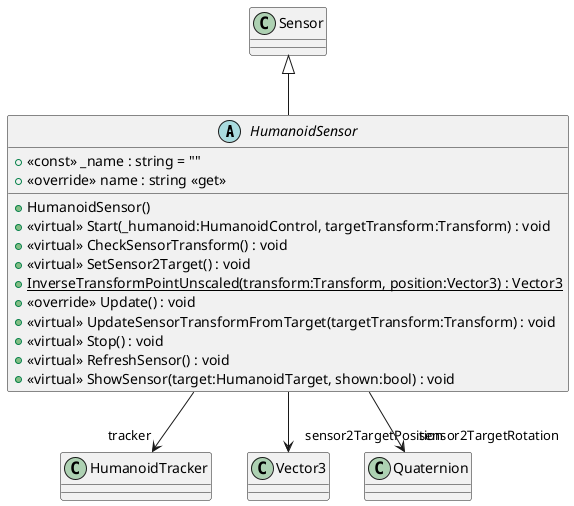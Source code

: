 @startuml
abstract class HumanoidSensor {
    + HumanoidSensor()
    + <<const>> _name : string = ""
    + <<override>> name : string <<get>>
    + <<virtual>> Start(_humanoid:HumanoidControl, targetTransform:Transform) : void
    + <<virtual>> CheckSensorTransform() : void
    + <<virtual>> SetSensor2Target() : void
    + {static} InverseTransformPointUnscaled(transform:Transform, position:Vector3) : Vector3
    + <<override>> Update() : void
    + <<virtual>> UpdateSensorTransformFromTarget(targetTransform:Transform) : void
    + <<virtual>> Stop() : void
    + <<virtual>> RefreshSensor() : void
    + <<virtual>> ShowSensor(target:HumanoidTarget, shown:bool) : void
}
Sensor <|-- HumanoidSensor
HumanoidSensor --> "tracker" HumanoidTracker
HumanoidSensor --> "sensor2TargetPosition" Vector3
HumanoidSensor --> "sensor2TargetRotation" Quaternion
@enduml
